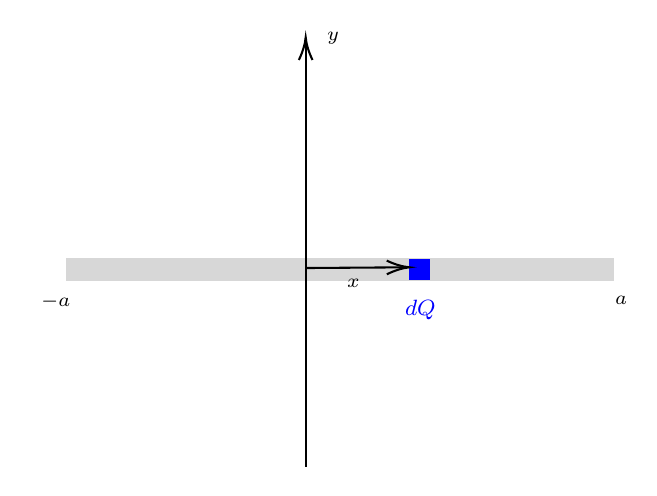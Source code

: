 

\tikzset{every picture/.style={line width=0.75pt}} %set default line width to 0.75pt        

\begin{tikzpicture}[x=0.75pt,y=0.75pt,yscale=-1,xscale=1]
%uncomment if require: \path (0,229); %set diagram left start at 0, and has height of 229

%Shape: Rectangle [id:dp08213900538372076] 
\draw  [color={rgb, 255:red, 215; green, 215; blue, 215 }  ,draw opacity=1 ][fill={rgb, 255:red, 215; green, 215; blue, 215 }  ,fill opacity=1 ] (24.96,120) -- (288,120) -- (288,130) -- (24.96,130) -- cycle ;
%Straight Lines [id:da5910959185464446] 
\draw [color={rgb, 255:red, 0; green, 0; blue, 0 }  ,draw opacity=1 ]   (140,220) -- (140,15.19) ;
\draw [shift={(140,13.19)}, rotate = 90] [color={rgb, 255:red, 0; green, 0; blue, 0 }  ,draw opacity=1 ][line width=0.75]    (10.93,-3.29) .. controls (6.95,-1.4) and (3.31,-0.3) .. (0,0) .. controls (3.31,0.3) and (6.95,1.4) .. (10.93,3.29)   ;
%Shape: Rectangle [id:dp6718865848770532] 
\draw  [draw opacity=0][fill={rgb, 255:red, 0; green, 0; blue, 255 }  ,fill opacity=1 ] (200,120) -- (190,120) -- (190,130) -- (200,130) -- cycle ;
%Straight Lines [id:da8743643813694808] 
\draw [color={rgb, 255:red, 0; green, 0; blue, 0 }  ,draw opacity=1 ]   (140.09,124.35) -- (188,124.01) ;
\draw [shift={(190,124)}, rotate = 179.6] [color={rgb, 255:red, 0; green, 0; blue, 0 }  ,draw opacity=1 ][line width=0.75]    (10.93,-3.29) .. controls (6.95,-1.4) and (3.31,-0.3) .. (0,0) .. controls (3.31,0.3) and (6.95,1.4) .. (10.93,3.29)   ;

% Text Node
\draw (148.79,9.05) node [anchor=north west][inner sep=0.75pt]  [font=\scriptsize]  {$y$};
% Text Node
\draw (11,135.63) node [anchor=north west][inner sep=0.75pt]  [font=\scriptsize]  {$-a$};
% Text Node
\draw (287.64,136.23) node [anchor=north west][inner sep=0.75pt]  [font=\scriptsize]  {$a$};
% Text Node
\draw (158.48,128.4) node [anchor=north west][inner sep=0.75pt]  [font=\scriptsize]  {$x$};
% Text Node
\draw (186.41,138.49) node [anchor=north west][inner sep=0.75pt]  [font=\footnotesize]  {$\textcolor[rgb]{0,0,1}{dQ}$};


\end{tikzpicture}
